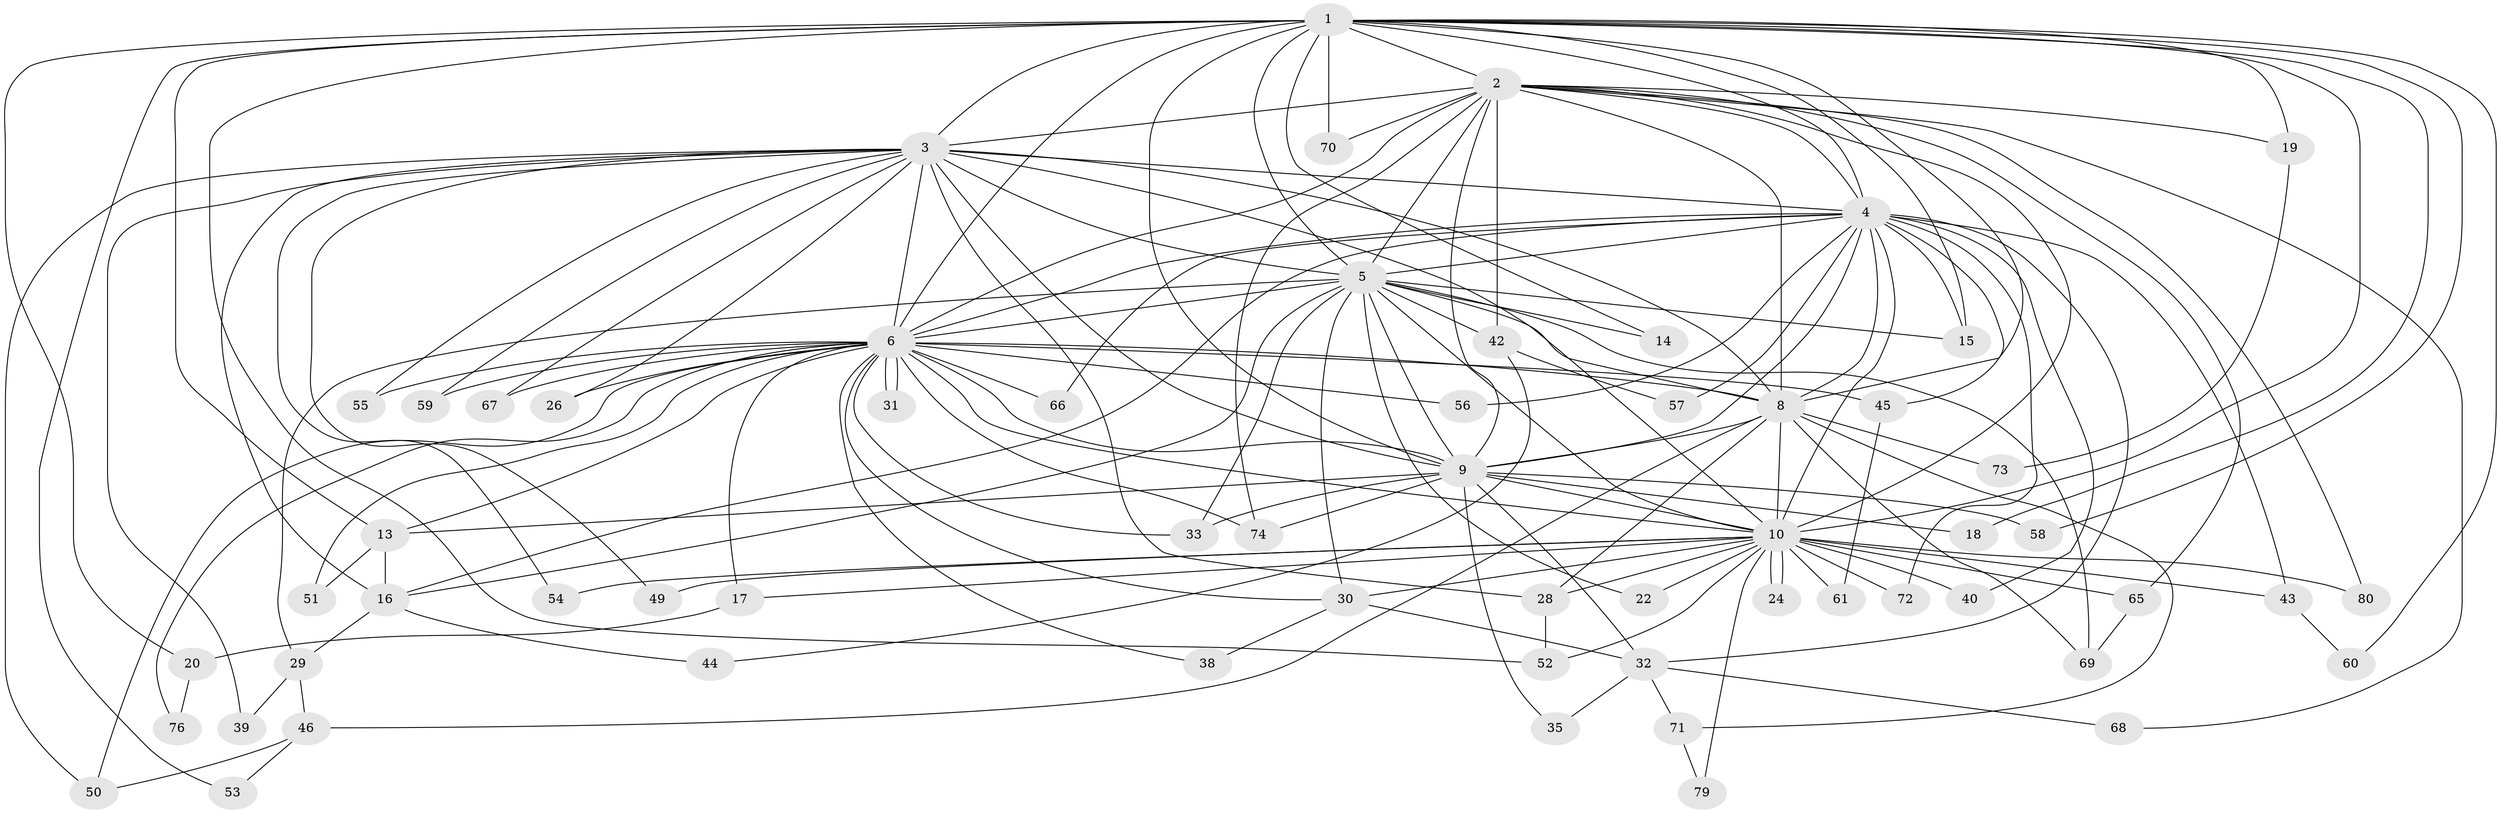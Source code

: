 // original degree distribution, {20: 0.0125, 17: 0.025, 16: 0.025, 19: 0.0125, 18: 0.0125, 25: 0.025, 11: 0.0125, 6: 0.0375, 3: 0.2375, 5: 0.0375, 2: 0.525, 4: 0.0375}
// Generated by graph-tools (version 1.1) at 2025/11/02/27/25 16:11:00]
// undirected, 61 vertices, 152 edges
graph export_dot {
graph [start="1"]
  node [color=gray90,style=filled];
  1 [super="+7"];
  2 [super="+25"];
  3 [super="+23"];
  4 [super="+12"];
  5 [super="+27"];
  6 [super="+11"];
  8 [super="+41"];
  9 [super="+21"];
  10 [super="+62"];
  13 [super="+64"];
  14;
  15 [super="+48"];
  16 [super="+47"];
  17;
  18;
  19;
  20;
  22;
  24;
  26;
  28 [super="+34"];
  29;
  30;
  31;
  32 [super="+37"];
  33 [super="+36"];
  35;
  38;
  39;
  40;
  42;
  43;
  44;
  45;
  46;
  49;
  50 [super="+63"];
  51;
  52 [super="+78"];
  53;
  54;
  55;
  56;
  57;
  58;
  59;
  60;
  61;
  65;
  66;
  67;
  68;
  69 [super="+77"];
  70;
  71;
  72;
  73;
  74 [super="+75"];
  76;
  79;
  80;
  1 -- 2 [weight=3];
  1 -- 3 [weight=3];
  1 -- 4 [weight=2];
  1 -- 5 [weight=2];
  1 -- 6 [weight=2];
  1 -- 8 [weight=2];
  1 -- 9 [weight=2];
  1 -- 10 [weight=2];
  1 -- 13;
  1 -- 15;
  1 -- 18;
  1 -- 19;
  1 -- 20;
  1 -- 53;
  1 -- 58;
  1 -- 60;
  1 -- 70;
  1 -- 14;
  1 -- 52;
  2 -- 3;
  2 -- 4;
  2 -- 5;
  2 -- 6;
  2 -- 8 [weight=2];
  2 -- 9;
  2 -- 10;
  2 -- 19;
  2 -- 42;
  2 -- 65;
  2 -- 70;
  2 -- 74;
  2 -- 80;
  2 -- 68;
  3 -- 4;
  3 -- 5;
  3 -- 6;
  3 -- 8;
  3 -- 9;
  3 -- 10;
  3 -- 26;
  3 -- 39;
  3 -- 49;
  3 -- 54;
  3 -- 55;
  3 -- 50;
  3 -- 67;
  3 -- 59;
  3 -- 28;
  3 -- 16;
  4 -- 5 [weight=2];
  4 -- 6;
  4 -- 8;
  4 -- 9;
  4 -- 10;
  4 -- 16;
  4 -- 40;
  4 -- 43;
  4 -- 45;
  4 -- 56;
  4 -- 57;
  4 -- 66;
  4 -- 72;
  4 -- 15;
  4 -- 32;
  5 -- 6;
  5 -- 8;
  5 -- 9;
  5 -- 10;
  5 -- 14;
  5 -- 15;
  5 -- 22;
  5 -- 30;
  5 -- 33;
  5 -- 42;
  5 -- 69;
  5 -- 16;
  5 -- 29;
  6 -- 8;
  6 -- 9;
  6 -- 10;
  6 -- 17;
  6 -- 26;
  6 -- 30;
  6 -- 31;
  6 -- 31;
  6 -- 38;
  6 -- 50;
  6 -- 55;
  6 -- 56;
  6 -- 59;
  6 -- 66;
  6 -- 76;
  6 -- 67;
  6 -- 51;
  6 -- 74;
  6 -- 45;
  6 -- 13;
  6 -- 33;
  8 -- 9 [weight=2];
  8 -- 10;
  8 -- 28;
  8 -- 46;
  8 -- 69;
  8 -- 71;
  8 -- 73;
  9 -- 10;
  9 -- 13;
  9 -- 18;
  9 -- 32;
  9 -- 33;
  9 -- 35;
  9 -- 58;
  9 -- 74;
  10 -- 17;
  10 -- 22;
  10 -- 24;
  10 -- 24;
  10 -- 28;
  10 -- 40;
  10 -- 43;
  10 -- 49;
  10 -- 52;
  10 -- 54;
  10 -- 61;
  10 -- 65;
  10 -- 72;
  10 -- 79;
  10 -- 80;
  10 -- 30;
  13 -- 16;
  13 -- 51;
  16 -- 29;
  16 -- 44;
  17 -- 20;
  19 -- 73;
  20 -- 76;
  28 -- 52;
  29 -- 39;
  29 -- 46;
  30 -- 32;
  30 -- 38;
  32 -- 35;
  32 -- 68;
  32 -- 71;
  42 -- 44;
  42 -- 57;
  43 -- 60;
  45 -- 61;
  46 -- 53;
  46 -- 50;
  65 -- 69;
  71 -- 79;
}
